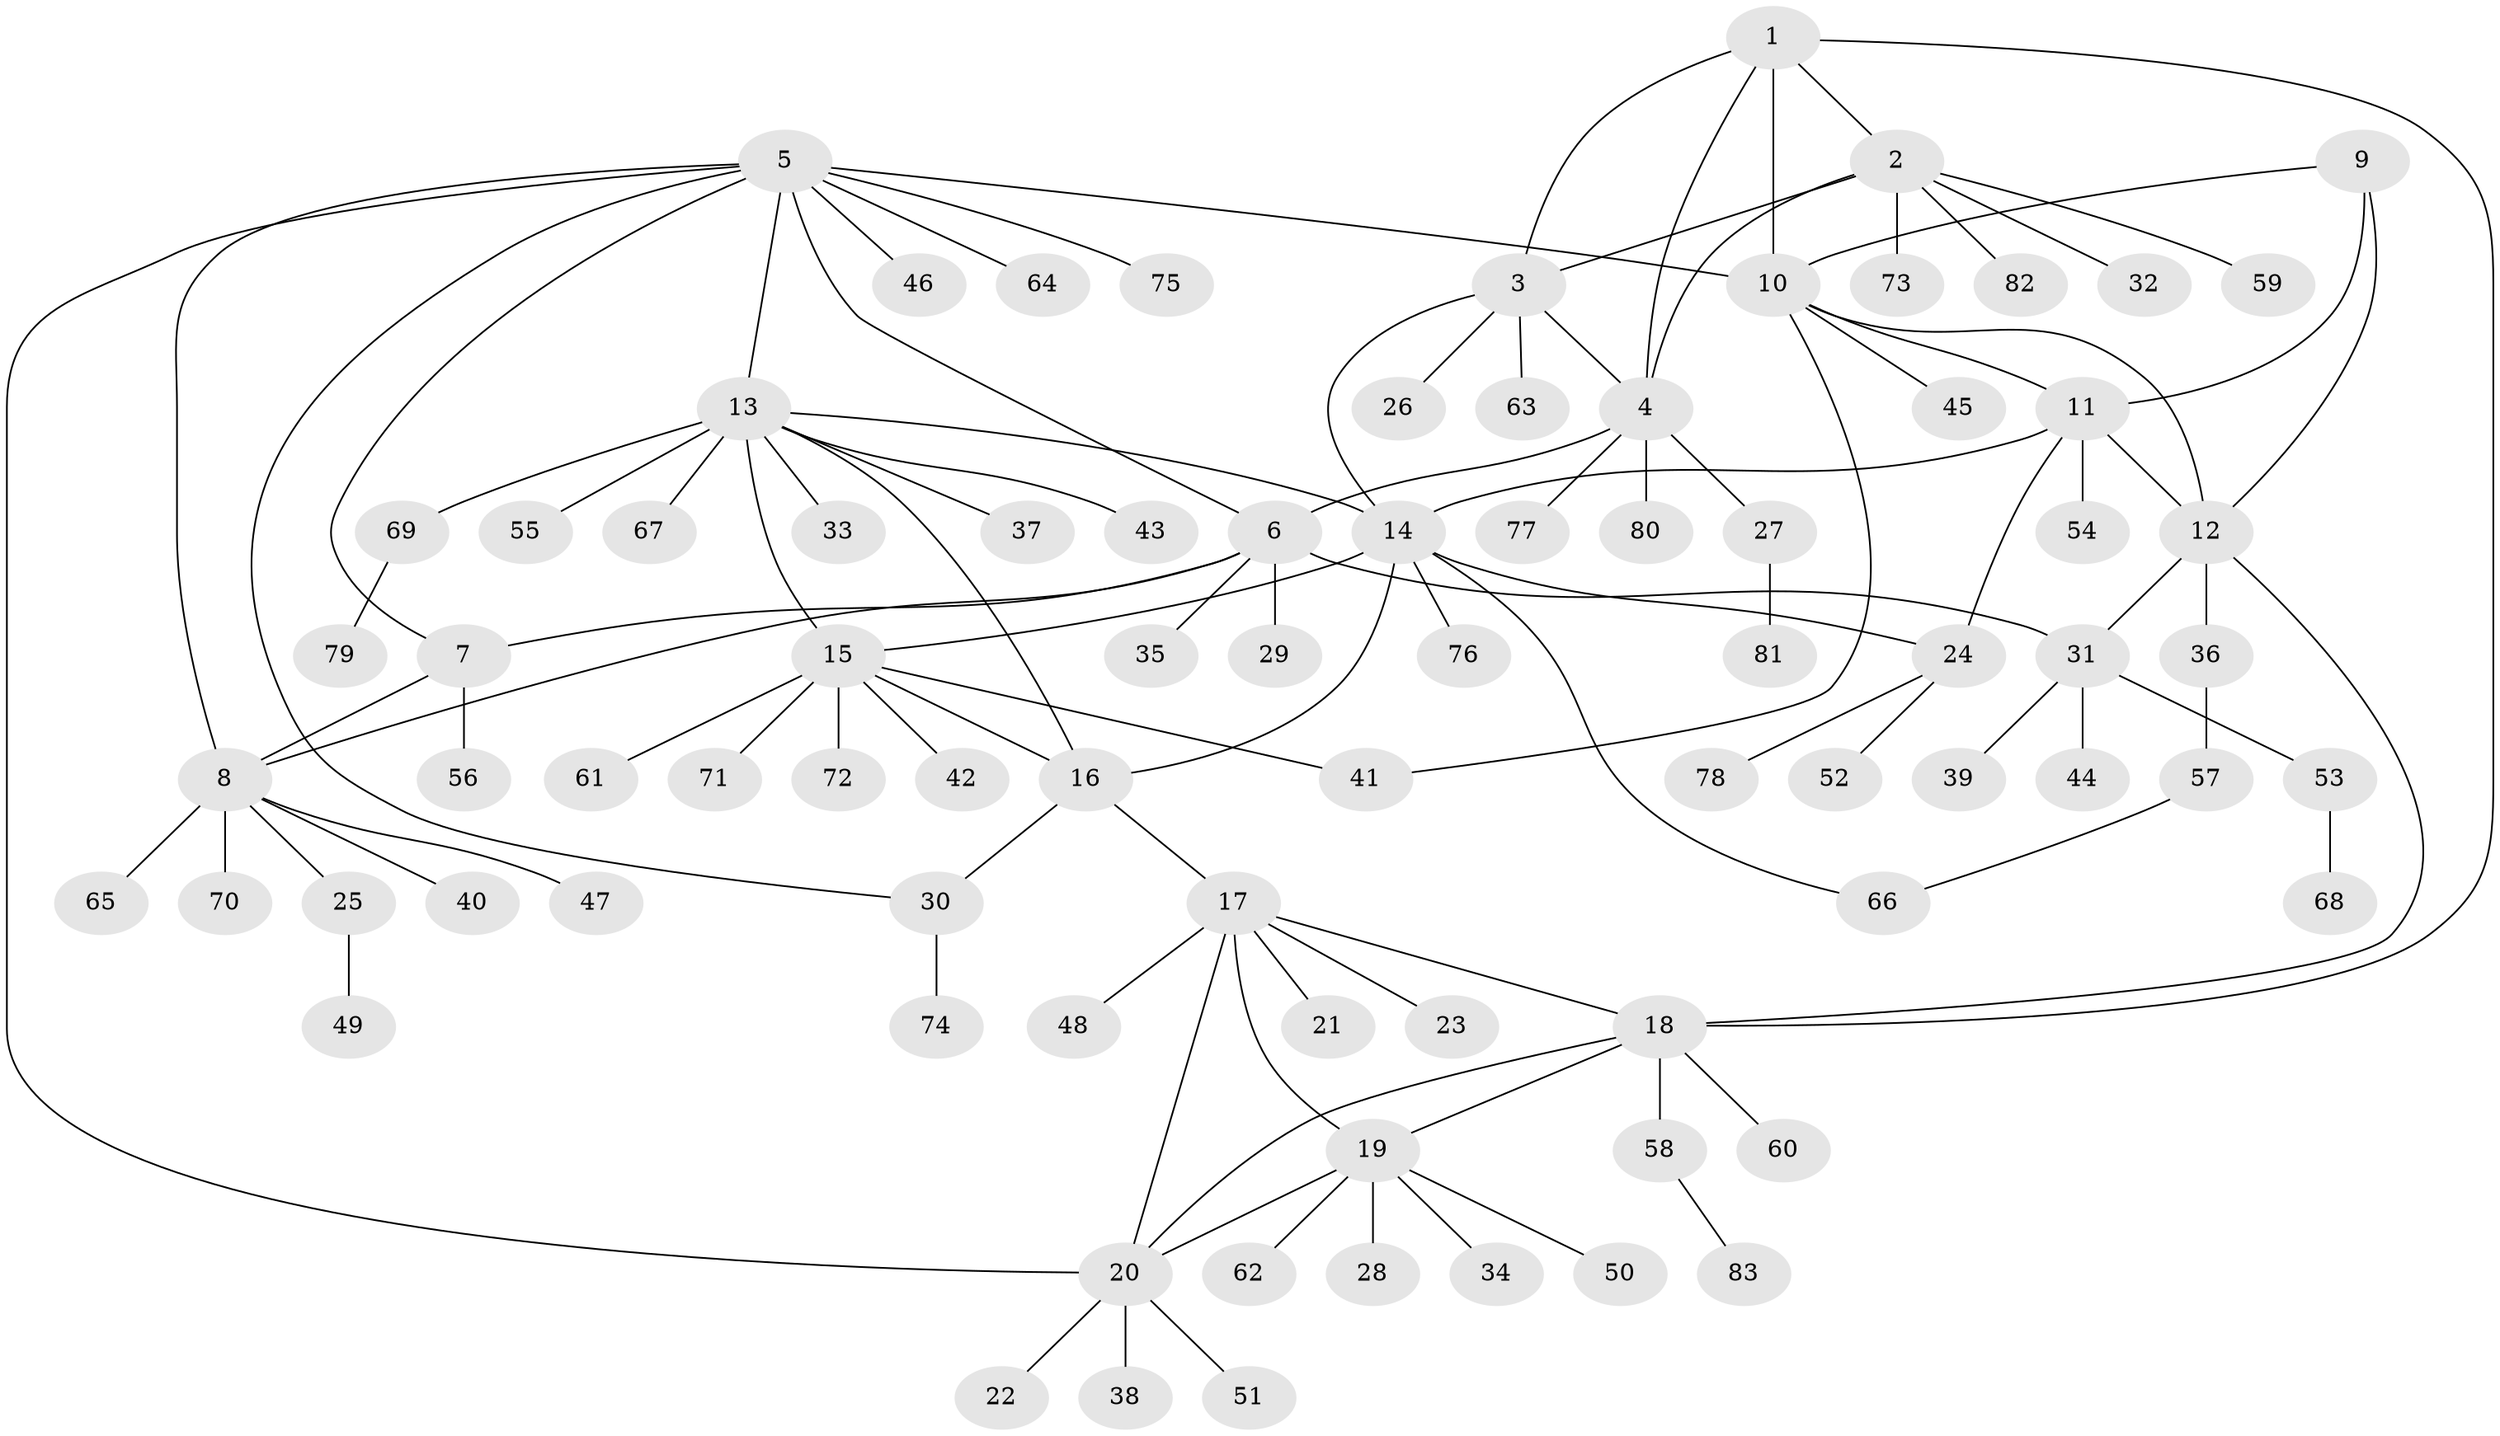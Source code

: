 // Generated by graph-tools (version 1.1) at 2025/15/03/09/25 04:15:43]
// undirected, 83 vertices, 108 edges
graph export_dot {
graph [start="1"]
  node [color=gray90,style=filled];
  1;
  2;
  3;
  4;
  5;
  6;
  7;
  8;
  9;
  10;
  11;
  12;
  13;
  14;
  15;
  16;
  17;
  18;
  19;
  20;
  21;
  22;
  23;
  24;
  25;
  26;
  27;
  28;
  29;
  30;
  31;
  32;
  33;
  34;
  35;
  36;
  37;
  38;
  39;
  40;
  41;
  42;
  43;
  44;
  45;
  46;
  47;
  48;
  49;
  50;
  51;
  52;
  53;
  54;
  55;
  56;
  57;
  58;
  59;
  60;
  61;
  62;
  63;
  64;
  65;
  66;
  67;
  68;
  69;
  70;
  71;
  72;
  73;
  74;
  75;
  76;
  77;
  78;
  79;
  80;
  81;
  82;
  83;
  1 -- 2;
  1 -- 3;
  1 -- 4;
  1 -- 10;
  1 -- 18;
  2 -- 3;
  2 -- 4;
  2 -- 32;
  2 -- 59;
  2 -- 73;
  2 -- 82;
  3 -- 4;
  3 -- 14;
  3 -- 26;
  3 -- 63;
  4 -- 6;
  4 -- 27;
  4 -- 77;
  4 -- 80;
  5 -- 6;
  5 -- 7;
  5 -- 8;
  5 -- 10;
  5 -- 13;
  5 -- 20;
  5 -- 30;
  5 -- 46;
  5 -- 64;
  5 -- 75;
  6 -- 7;
  6 -- 8;
  6 -- 29;
  6 -- 31;
  6 -- 35;
  7 -- 8;
  7 -- 56;
  8 -- 25;
  8 -- 40;
  8 -- 47;
  8 -- 65;
  8 -- 70;
  9 -- 10;
  9 -- 11;
  9 -- 12;
  10 -- 11;
  10 -- 12;
  10 -- 41;
  10 -- 45;
  11 -- 12;
  11 -- 14;
  11 -- 24;
  11 -- 54;
  12 -- 18;
  12 -- 31;
  12 -- 36;
  13 -- 14;
  13 -- 15;
  13 -- 16;
  13 -- 33;
  13 -- 37;
  13 -- 43;
  13 -- 55;
  13 -- 67;
  13 -- 69;
  14 -- 15;
  14 -- 16;
  14 -- 24;
  14 -- 66;
  14 -- 76;
  15 -- 16;
  15 -- 41;
  15 -- 42;
  15 -- 61;
  15 -- 71;
  15 -- 72;
  16 -- 17;
  16 -- 30;
  17 -- 18;
  17 -- 19;
  17 -- 20;
  17 -- 21;
  17 -- 23;
  17 -- 48;
  18 -- 19;
  18 -- 20;
  18 -- 58;
  18 -- 60;
  19 -- 20;
  19 -- 28;
  19 -- 34;
  19 -- 50;
  19 -- 62;
  20 -- 22;
  20 -- 38;
  20 -- 51;
  24 -- 52;
  24 -- 78;
  25 -- 49;
  27 -- 81;
  30 -- 74;
  31 -- 39;
  31 -- 44;
  31 -- 53;
  36 -- 57;
  53 -- 68;
  57 -- 66;
  58 -- 83;
  69 -- 79;
}
